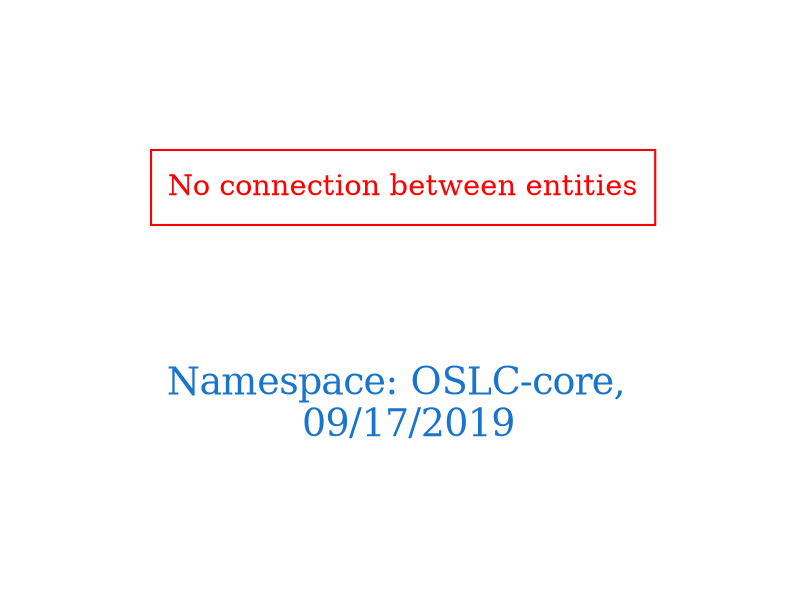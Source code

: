 digraph OGIT_ontology {
 graph [ rankdir= LR,pad=1 
fontsize = 18,
fontcolor= dodgerblue3,label = "\n\n\nNamespace: OSLC-core, \n 09/17/2019"];
node[shape=polygon];
edge [  color="gray81"];

"No connection between entities" [fontcolor = "red",color="red", shape="polygon"]
}
